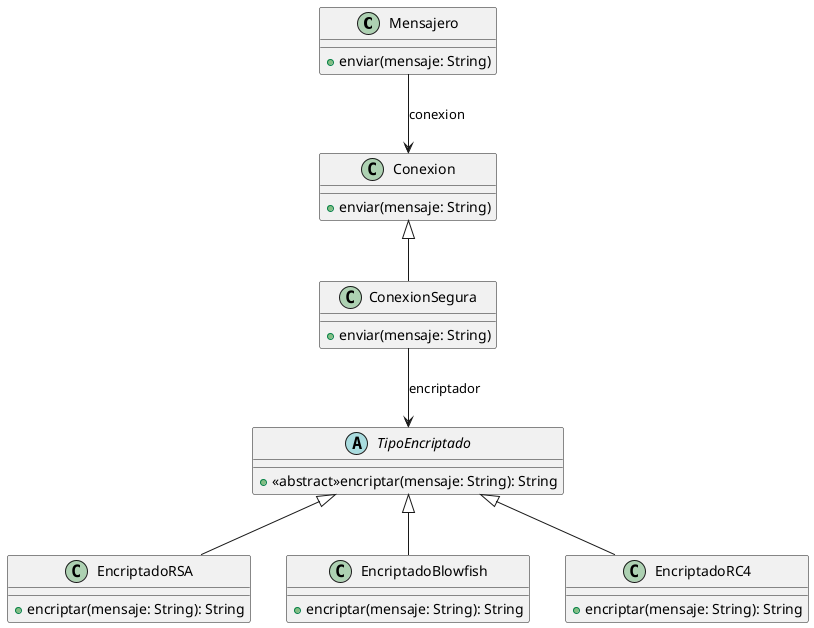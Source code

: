 @startuml
class Mensajero {
 +enviar(mensaje: String)
}

class Conexion {
 +enviar(mensaje: String)
}

class ConexionSegura extends Conexion {
 +enviar(mensaje: String)
}


abstract class TipoEncriptado {
 +<<abstract>>encriptar(mensaje: String): String
}


class EncriptadoRSA extends TipoEncriptado {
 +encriptar(mensaje: String): String
}

class EncriptadoBlowfish extends TipoEncriptado {
 +encriptar(mensaje: String): String
}

class EncriptadoRC4 extends TipoEncriptado {
 +encriptar(mensaje: String): String
}

Mensajero --> Conexion: conexion
ConexionSegura --> TipoEncriptado: encriptador
@enduml